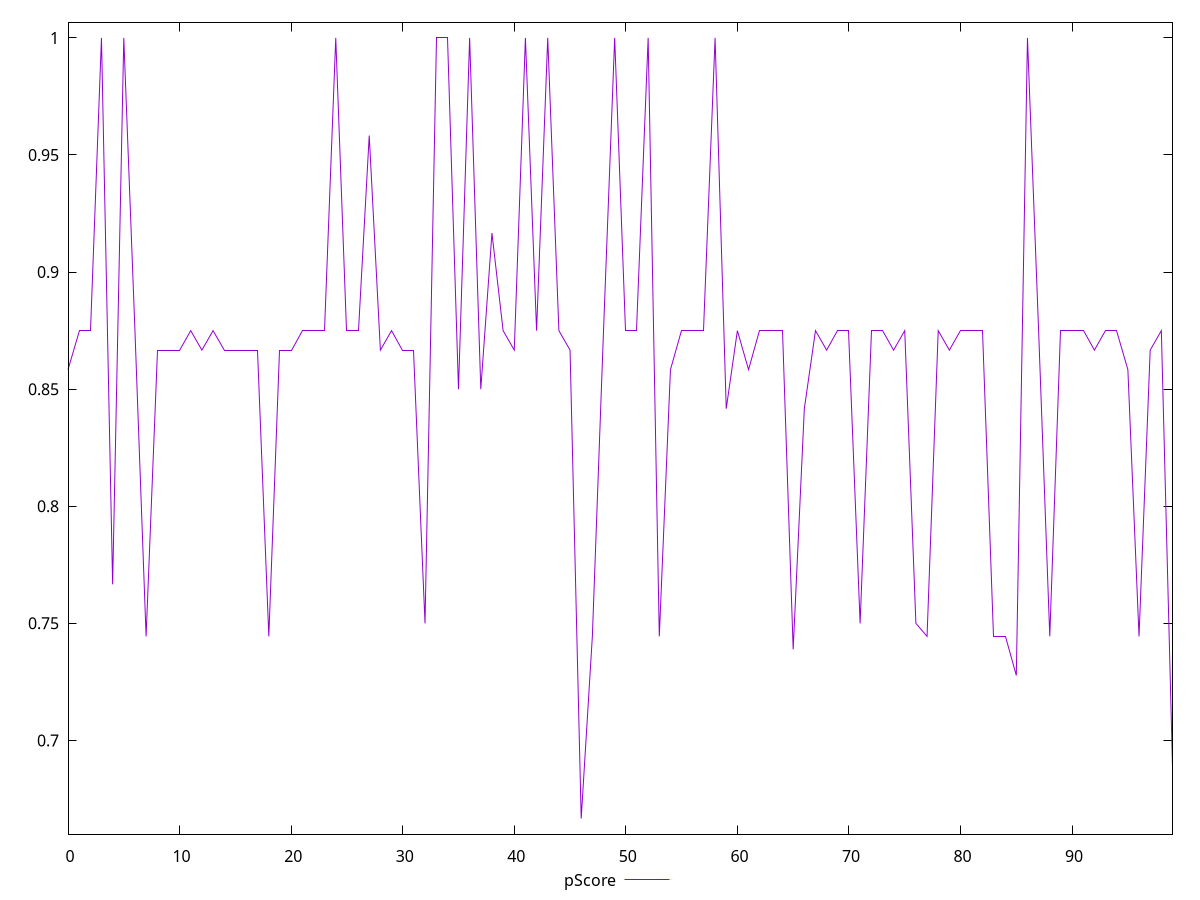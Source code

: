reset

$pScore <<EOF
0 0.8583333333333334
1 0.875
2 0.875
3 1
4 0.7666666666666666
5 1
6 0.875
7 0.7444444444444445
8 0.8666666666666667
9 0.8666666666666667
10 0.8666666666666667
11 0.875
12 0.8666666666666667
13 0.875
14 0.8666666666666667
15 0.8666666666666667
16 0.8666666666666667
17 0.8666666666666667
18 0.7444444444444445
19 0.8666666666666667
20 0.8666666666666667
21 0.875
22 0.875
23 0.875
24 1
25 0.875
26 0.875
27 0.9583333333333334
28 0.8666666666666667
29 0.875
30 0.8666666666666667
31 0.8666666666666667
32 0.75
33 1
34 1
35 0.85
36 1
37 0.85
38 0.9166666666666666
39 0.875
40 0.8666666666666667
41 1
42 0.875
43 1
44 0.875
45 0.8666666666666667
46 0.6666666666666666
47 0.7444444444444445
48 0.875
49 1
50 0.875
51 0.875
52 1
53 0.7444444444444445
54 0.8583333333333334
55 0.875
56 0.875
57 0.875
58 1
59 0.8416666666666667
60 0.875
61 0.8583333333333334
62 0.875
63 0.875
64 0.875
65 0.7388888888888889
66 0.8416666666666667
67 0.875
68 0.8666666666666667
69 0.875
70 0.875
71 0.75
72 0.875
73 0.875
74 0.8666666666666667
75 0.875
76 0.75
77 0.7444444444444445
78 0.875
79 0.8666666666666667
80 0.875
81 0.875
82 0.875
83 0.7444444444444445
84 0.7444444444444445
85 0.7277777777777777
86 1
87 0.875
88 0.7444444444444445
89 0.875
90 0.875
91 0.875
92 0.8666666666666667
93 0.875
94 0.875
95 0.8583333333333334
96 0.7444444444444445
97 0.8666666666666667
98 0.875
99 0.6888888888888889
EOF

set key outside below
set xrange [0:99]
set yrange [0.6599999999999999:1.0066666666666666]
set trange [0.6599999999999999:1.0066666666666666]
set terminal svg size 640, 500 enhanced background rgb 'white'
set output "report_00013_2021-02-09T12-04-24.940Z/offscreen-images/samples/pages+cached/pScore/values.svg"

plot $pScore title "pScore" with line

reset
